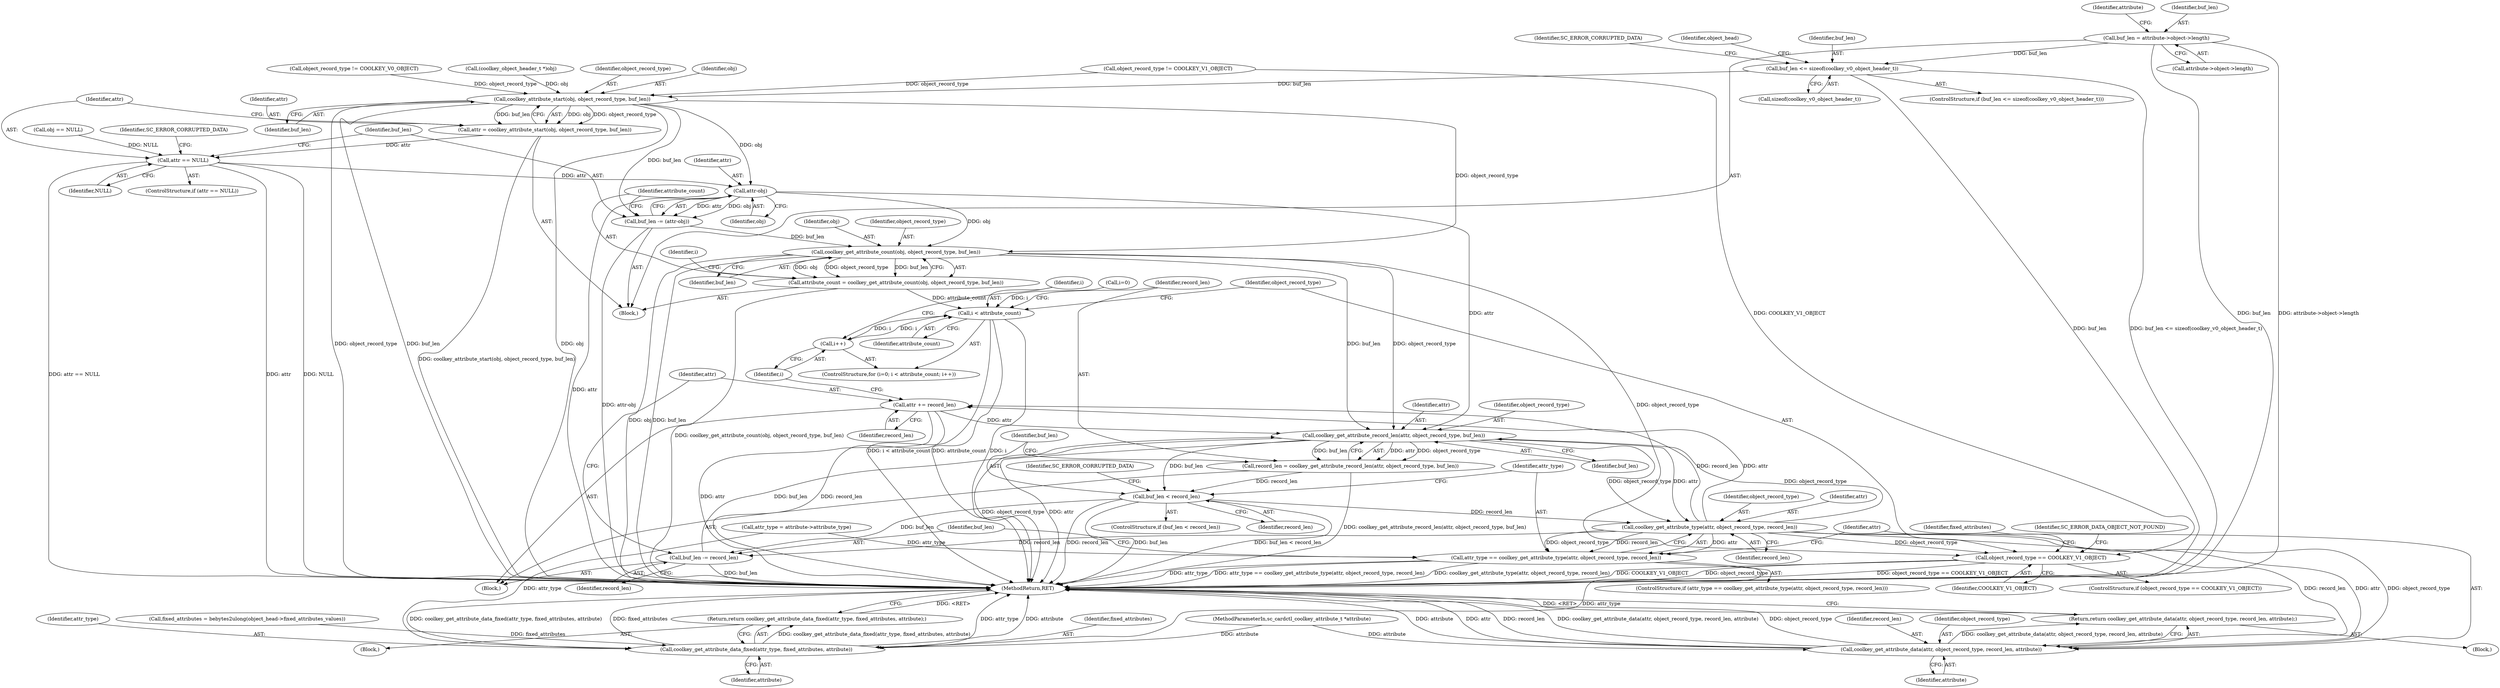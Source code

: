 digraph "1_OpenSC_8fe377e93b4b56060e5bbfb6f3142ceaeca744fa_4@API" {
"1000196" [label="(Call,buf_len <= sizeof(coolkey_v0_object_header_t))"];
"1000135" [label="(Call,buf_len = attribute->object->length)"];
"1000226" [label="(Call,coolkey_attribute_start(obj, object_record_type, buf_len))"];
"1000224" [label="(Call,attr = coolkey_attribute_start(obj, object_record_type, buf_len))"];
"1000231" [label="(Call,attr == NULL)"];
"1000239" [label="(Call,attr-obj)"];
"1000237" [label="(Call,buf_len -= (attr-obj))"];
"1000244" [label="(Call,coolkey_get_attribute_count(obj, object_record_type, buf_len))"];
"1000242" [label="(Call,attribute_count = coolkey_get_attribute_count(obj, object_record_type, buf_len))"];
"1000252" [label="(Call,i < attribute_count)"];
"1000255" [label="(Call,i++)"];
"1000261" [label="(Call,coolkey_get_attribute_record_len(attr, object_record_type, buf_len))"];
"1000259" [label="(Call,record_len = coolkey_get_attribute_record_len(attr, object_record_type, buf_len))"];
"1000266" [label="(Call,buf_len < record_len)"];
"1000275" [label="(Call,coolkey_get_attribute_type(attr, object_record_type, record_len))"];
"1000273" [label="(Call,attr_type == coolkey_get_attribute_type(attr, object_record_type, record_len))"];
"1000305" [label="(Call,coolkey_get_attribute_data_fixed(attr_type, fixed_attributes, attribute))"];
"1000304" [label="(Return,return coolkey_get_attribute_data_fixed(attr_type, fixed_attributes, attribute);)"];
"1000281" [label="(Call,coolkey_get_attribute_data(attr, object_record_type, record_len, attribute))"];
"1000280" [label="(Return,return coolkey_get_attribute_data(attr, object_record_type, record_len, attribute);)"];
"1000286" [label="(Call,buf_len -= record_len)"];
"1000289" [label="(Call,attr += record_len)"];
"1000293" [label="(Call,object_record_type == COOLKEY_V1_OBJECT)"];
"1000205" [label="(Call,(coolkey_object_header_t *)obj)"];
"1000287" [label="(Identifier,buf_len)"];
"1000195" [label="(ControlStructure,if (buf_len <= sizeof(coolkey_v0_object_header_t)))"];
"1000227" [label="(Identifier,obj)"];
"1000294" [label="(Identifier,object_record_type)"];
"1000293" [label="(Call,object_record_type == COOLKEY_V1_OBJECT)"];
"1000218" [label="(Call,object_record_type != COOLKEY_V0_OBJECT)"];
"1000307" [label="(Identifier,fixed_attributes)"];
"1000259" [label="(Call,record_len = coolkey_get_attribute_record_len(attr, object_record_type, buf_len))"];
"1000284" [label="(Identifier,record_len)"];
"1000240" [label="(Identifier,attr)"];
"1000161" [label="(Call,obj == NULL)"];
"1000276" [label="(Identifier,attr)"];
"1000281" [label="(Call,coolkey_get_attribute_data(attr, object_record_type, record_len, attribute))"];
"1000272" [label="(ControlStructure,if (attr_type == coolkey_get_attribute_type(attr, object_record_type, record_len)))"];
"1000204" [label="(Identifier,object_head)"];
"1000305" [label="(Call,coolkey_get_attribute_data_fixed(attr_type, fixed_attributes, attribute))"];
"1000295" [label="(Identifier,COOLKEY_V1_OBJECT)"];
"1000248" [label="(ControlStructure,for (i=0; i < attribute_count; i++))"];
"1000290" [label="(Identifier,attr)"];
"1000291" [label="(Identifier,record_len)"];
"1000114" [label="(Block,)"];
"1000273" [label="(Call,attr_type == coolkey_get_attribute_type(attr, object_record_type, record_len))"];
"1000147" [label="(Identifier,attribute)"];
"1000254" [label="(Identifier,attribute_count)"];
"1000253" [label="(Identifier,i)"];
"1000236" [label="(Identifier,SC_ERROR_CORRUPTED_DATA)"];
"1000296" [label="(Block,)"];
"1000113" [label="(MethodParameterIn,sc_cardctl_coolkey_attribute_t *attribute)"];
"1000225" [label="(Identifier,attr)"];
"1000299" [label="(Identifier,fixed_attributes)"];
"1000267" [label="(Identifier,buf_len)"];
"1000285" [label="(Identifier,attribute)"];
"1000288" [label="(Identifier,record_len)"];
"1000250" [label="(Identifier,i)"];
"1000232" [label="(Identifier,attr)"];
"1000238" [label="(Identifier,buf_len)"];
"1000255" [label="(Call,i++)"];
"1000197" [label="(Identifier,buf_len)"];
"1000268" [label="(Identifier,record_len)"];
"1000306" [label="(Identifier,attr_type)"];
"1000274" [label="(Identifier,attr_type)"];
"1000280" [label="(Return,return coolkey_get_attribute_data(attr, object_record_type, record_len, attribute);)"];
"1000249" [label="(Call,i=0)"];
"1000298" [label="(Call,fixed_attributes = bebytes2ulong(object_head->fixed_attributes_values))"];
"1000226" [label="(Call,coolkey_attribute_start(obj, object_record_type, buf_len))"];
"1000233" [label="(Identifier,NULL)"];
"1000237" [label="(Call,buf_len -= (attr-obj))"];
"1000277" [label="(Identifier,object_record_type)"];
"1000241" [label="(Identifier,obj)"];
"1000257" [label="(Block,)"];
"1000252" [label="(Call,i < attribute_count)"];
"1000265" [label="(ControlStructure,if (buf_len < record_len))"];
"1000262" [label="(Identifier,attr)"];
"1000244" [label="(Call,coolkey_get_attribute_count(obj, object_record_type, buf_len))"];
"1000243" [label="(Identifier,attribute_count)"];
"1000137" [label="(Call,attribute->object->length)"];
"1000215" [label="(Call,object_record_type != COOLKEY_V1_OBJECT)"];
"1000198" [label="(Call,sizeof(coolkey_v0_object_header_t))"];
"1000231" [label="(Call,attr == NULL)"];
"1000286" [label="(Call,buf_len -= record_len)"];
"1000230" [label="(ControlStructure,if (attr == NULL))"];
"1000279" [label="(Block,)"];
"1000135" [label="(Call,buf_len = attribute->object->length)"];
"1000282" [label="(Identifier,attr)"];
"1000260" [label="(Identifier,record_len)"];
"1000228" [label="(Identifier,object_record_type)"];
"1000246" [label="(Identifier,object_record_type)"];
"1000245" [label="(Identifier,obj)"];
"1000261" [label="(Call,coolkey_get_attribute_record_len(attr, object_record_type, buf_len))"];
"1000275" [label="(Call,coolkey_get_attribute_type(attr, object_record_type, record_len))"];
"1000229" [label="(Identifier,buf_len)"];
"1000256" [label="(Identifier,i)"];
"1000278" [label="(Identifier,record_len)"];
"1000196" [label="(Call,buf_len <= sizeof(coolkey_v0_object_header_t))"];
"1000117" [label="(Call,attr_type = attribute->attribute_type)"];
"1000224" [label="(Call,attr = coolkey_attribute_start(obj, object_record_type, buf_len))"];
"1000271" [label="(Identifier,SC_ERROR_CORRUPTED_DATA)"];
"1000311" [label="(MethodReturn,RET)"];
"1000202" [label="(Identifier,SC_ERROR_CORRUPTED_DATA)"];
"1000239" [label="(Call,attr-obj)"];
"1000308" [label="(Identifier,attribute)"];
"1000242" [label="(Call,attribute_count = coolkey_get_attribute_count(obj, object_record_type, buf_len))"];
"1000289" [label="(Call,attr += record_len)"];
"1000264" [label="(Identifier,buf_len)"];
"1000292" [label="(ControlStructure,if (object_record_type == COOLKEY_V1_OBJECT))"];
"1000310" [label="(Identifier,SC_ERROR_DATA_OBJECT_NOT_FOUND)"];
"1000304" [label="(Return,return coolkey_get_attribute_data_fixed(attr_type, fixed_attributes, attribute);)"];
"1000247" [label="(Identifier,buf_len)"];
"1000266" [label="(Call,buf_len < record_len)"];
"1000283" [label="(Identifier,object_record_type)"];
"1000263" [label="(Identifier,object_record_type)"];
"1000136" [label="(Identifier,buf_len)"];
"1000196" -> "1000195"  [label="AST: "];
"1000196" -> "1000198"  [label="CFG: "];
"1000197" -> "1000196"  [label="AST: "];
"1000198" -> "1000196"  [label="AST: "];
"1000202" -> "1000196"  [label="CFG: "];
"1000204" -> "1000196"  [label="CFG: "];
"1000196" -> "1000311"  [label="DDG: buf_len"];
"1000196" -> "1000311"  [label="DDG: buf_len <= sizeof(coolkey_v0_object_header_t)"];
"1000135" -> "1000196"  [label="DDG: buf_len"];
"1000196" -> "1000226"  [label="DDG: buf_len"];
"1000135" -> "1000114"  [label="AST: "];
"1000135" -> "1000137"  [label="CFG: "];
"1000136" -> "1000135"  [label="AST: "];
"1000137" -> "1000135"  [label="AST: "];
"1000147" -> "1000135"  [label="CFG: "];
"1000135" -> "1000311"  [label="DDG: buf_len"];
"1000135" -> "1000311"  [label="DDG: attribute->object->length"];
"1000226" -> "1000224"  [label="AST: "];
"1000226" -> "1000229"  [label="CFG: "];
"1000227" -> "1000226"  [label="AST: "];
"1000228" -> "1000226"  [label="AST: "];
"1000229" -> "1000226"  [label="AST: "];
"1000224" -> "1000226"  [label="CFG: "];
"1000226" -> "1000311"  [label="DDG: obj"];
"1000226" -> "1000311"  [label="DDG: object_record_type"];
"1000226" -> "1000311"  [label="DDG: buf_len"];
"1000226" -> "1000224"  [label="DDG: obj"];
"1000226" -> "1000224"  [label="DDG: object_record_type"];
"1000226" -> "1000224"  [label="DDG: buf_len"];
"1000205" -> "1000226"  [label="DDG: obj"];
"1000215" -> "1000226"  [label="DDG: object_record_type"];
"1000218" -> "1000226"  [label="DDG: object_record_type"];
"1000226" -> "1000237"  [label="DDG: buf_len"];
"1000226" -> "1000239"  [label="DDG: obj"];
"1000226" -> "1000244"  [label="DDG: object_record_type"];
"1000224" -> "1000114"  [label="AST: "];
"1000225" -> "1000224"  [label="AST: "];
"1000232" -> "1000224"  [label="CFG: "];
"1000224" -> "1000311"  [label="DDG: coolkey_attribute_start(obj, object_record_type, buf_len)"];
"1000224" -> "1000231"  [label="DDG: attr"];
"1000231" -> "1000230"  [label="AST: "];
"1000231" -> "1000233"  [label="CFG: "];
"1000232" -> "1000231"  [label="AST: "];
"1000233" -> "1000231"  [label="AST: "];
"1000236" -> "1000231"  [label="CFG: "];
"1000238" -> "1000231"  [label="CFG: "];
"1000231" -> "1000311"  [label="DDG: NULL"];
"1000231" -> "1000311"  [label="DDG: attr == NULL"];
"1000231" -> "1000311"  [label="DDG: attr"];
"1000161" -> "1000231"  [label="DDG: NULL"];
"1000231" -> "1000239"  [label="DDG: attr"];
"1000239" -> "1000237"  [label="AST: "];
"1000239" -> "1000241"  [label="CFG: "];
"1000240" -> "1000239"  [label="AST: "];
"1000241" -> "1000239"  [label="AST: "];
"1000237" -> "1000239"  [label="CFG: "];
"1000239" -> "1000311"  [label="DDG: attr"];
"1000239" -> "1000237"  [label="DDG: attr"];
"1000239" -> "1000237"  [label="DDG: obj"];
"1000239" -> "1000244"  [label="DDG: obj"];
"1000239" -> "1000261"  [label="DDG: attr"];
"1000237" -> "1000114"  [label="AST: "];
"1000238" -> "1000237"  [label="AST: "];
"1000243" -> "1000237"  [label="CFG: "];
"1000237" -> "1000311"  [label="DDG: attr-obj"];
"1000237" -> "1000244"  [label="DDG: buf_len"];
"1000244" -> "1000242"  [label="AST: "];
"1000244" -> "1000247"  [label="CFG: "];
"1000245" -> "1000244"  [label="AST: "];
"1000246" -> "1000244"  [label="AST: "];
"1000247" -> "1000244"  [label="AST: "];
"1000242" -> "1000244"  [label="CFG: "];
"1000244" -> "1000311"  [label="DDG: obj"];
"1000244" -> "1000311"  [label="DDG: buf_len"];
"1000244" -> "1000242"  [label="DDG: obj"];
"1000244" -> "1000242"  [label="DDG: object_record_type"];
"1000244" -> "1000242"  [label="DDG: buf_len"];
"1000244" -> "1000261"  [label="DDG: object_record_type"];
"1000244" -> "1000261"  [label="DDG: buf_len"];
"1000244" -> "1000293"  [label="DDG: object_record_type"];
"1000242" -> "1000114"  [label="AST: "];
"1000243" -> "1000242"  [label="AST: "];
"1000250" -> "1000242"  [label="CFG: "];
"1000242" -> "1000311"  [label="DDG: coolkey_get_attribute_count(obj, object_record_type, buf_len)"];
"1000242" -> "1000252"  [label="DDG: attribute_count"];
"1000252" -> "1000248"  [label="AST: "];
"1000252" -> "1000254"  [label="CFG: "];
"1000253" -> "1000252"  [label="AST: "];
"1000254" -> "1000252"  [label="AST: "];
"1000260" -> "1000252"  [label="CFG: "];
"1000294" -> "1000252"  [label="CFG: "];
"1000252" -> "1000311"  [label="DDG: i"];
"1000252" -> "1000311"  [label="DDG: attribute_count"];
"1000252" -> "1000311"  [label="DDG: i < attribute_count"];
"1000249" -> "1000252"  [label="DDG: i"];
"1000255" -> "1000252"  [label="DDG: i"];
"1000252" -> "1000255"  [label="DDG: i"];
"1000255" -> "1000248"  [label="AST: "];
"1000255" -> "1000256"  [label="CFG: "];
"1000256" -> "1000255"  [label="AST: "];
"1000253" -> "1000255"  [label="CFG: "];
"1000261" -> "1000259"  [label="AST: "];
"1000261" -> "1000264"  [label="CFG: "];
"1000262" -> "1000261"  [label="AST: "];
"1000263" -> "1000261"  [label="AST: "];
"1000264" -> "1000261"  [label="AST: "];
"1000259" -> "1000261"  [label="CFG: "];
"1000261" -> "1000311"  [label="DDG: attr"];
"1000261" -> "1000311"  [label="DDG: object_record_type"];
"1000261" -> "1000259"  [label="DDG: attr"];
"1000261" -> "1000259"  [label="DDG: object_record_type"];
"1000261" -> "1000259"  [label="DDG: buf_len"];
"1000289" -> "1000261"  [label="DDG: attr"];
"1000275" -> "1000261"  [label="DDG: object_record_type"];
"1000286" -> "1000261"  [label="DDG: buf_len"];
"1000261" -> "1000266"  [label="DDG: buf_len"];
"1000261" -> "1000275"  [label="DDG: attr"];
"1000261" -> "1000275"  [label="DDG: object_record_type"];
"1000259" -> "1000257"  [label="AST: "];
"1000260" -> "1000259"  [label="AST: "];
"1000267" -> "1000259"  [label="CFG: "];
"1000259" -> "1000311"  [label="DDG: coolkey_get_attribute_record_len(attr, object_record_type, buf_len)"];
"1000259" -> "1000266"  [label="DDG: record_len"];
"1000266" -> "1000265"  [label="AST: "];
"1000266" -> "1000268"  [label="CFG: "];
"1000267" -> "1000266"  [label="AST: "];
"1000268" -> "1000266"  [label="AST: "];
"1000271" -> "1000266"  [label="CFG: "];
"1000274" -> "1000266"  [label="CFG: "];
"1000266" -> "1000311"  [label="DDG: record_len"];
"1000266" -> "1000311"  [label="DDG: buf_len"];
"1000266" -> "1000311"  [label="DDG: buf_len < record_len"];
"1000266" -> "1000275"  [label="DDG: record_len"];
"1000266" -> "1000286"  [label="DDG: buf_len"];
"1000275" -> "1000273"  [label="AST: "];
"1000275" -> "1000278"  [label="CFG: "];
"1000276" -> "1000275"  [label="AST: "];
"1000277" -> "1000275"  [label="AST: "];
"1000278" -> "1000275"  [label="AST: "];
"1000273" -> "1000275"  [label="CFG: "];
"1000275" -> "1000273"  [label="DDG: attr"];
"1000275" -> "1000273"  [label="DDG: object_record_type"];
"1000275" -> "1000273"  [label="DDG: record_len"];
"1000275" -> "1000281"  [label="DDG: attr"];
"1000275" -> "1000281"  [label="DDG: object_record_type"];
"1000275" -> "1000281"  [label="DDG: record_len"];
"1000275" -> "1000286"  [label="DDG: record_len"];
"1000275" -> "1000289"  [label="DDG: record_len"];
"1000275" -> "1000289"  [label="DDG: attr"];
"1000275" -> "1000293"  [label="DDG: object_record_type"];
"1000273" -> "1000272"  [label="AST: "];
"1000274" -> "1000273"  [label="AST: "];
"1000282" -> "1000273"  [label="CFG: "];
"1000287" -> "1000273"  [label="CFG: "];
"1000273" -> "1000311"  [label="DDG: coolkey_get_attribute_type(attr, object_record_type, record_len)"];
"1000273" -> "1000311"  [label="DDG: attr_type"];
"1000273" -> "1000311"  [label="DDG: attr_type == coolkey_get_attribute_type(attr, object_record_type, record_len)"];
"1000117" -> "1000273"  [label="DDG: attr_type"];
"1000273" -> "1000305"  [label="DDG: attr_type"];
"1000305" -> "1000304"  [label="AST: "];
"1000305" -> "1000308"  [label="CFG: "];
"1000306" -> "1000305"  [label="AST: "];
"1000307" -> "1000305"  [label="AST: "];
"1000308" -> "1000305"  [label="AST: "];
"1000304" -> "1000305"  [label="CFG: "];
"1000305" -> "1000311"  [label="DDG: coolkey_get_attribute_data_fixed(attr_type, fixed_attributes, attribute)"];
"1000305" -> "1000311"  [label="DDG: fixed_attributes"];
"1000305" -> "1000311"  [label="DDG: attr_type"];
"1000305" -> "1000311"  [label="DDG: attribute"];
"1000305" -> "1000304"  [label="DDG: coolkey_get_attribute_data_fixed(attr_type, fixed_attributes, attribute)"];
"1000117" -> "1000305"  [label="DDG: attr_type"];
"1000298" -> "1000305"  [label="DDG: fixed_attributes"];
"1000113" -> "1000305"  [label="DDG: attribute"];
"1000304" -> "1000296"  [label="AST: "];
"1000311" -> "1000304"  [label="CFG: "];
"1000304" -> "1000311"  [label="DDG: <RET>"];
"1000281" -> "1000280"  [label="AST: "];
"1000281" -> "1000285"  [label="CFG: "];
"1000282" -> "1000281"  [label="AST: "];
"1000283" -> "1000281"  [label="AST: "];
"1000284" -> "1000281"  [label="AST: "];
"1000285" -> "1000281"  [label="AST: "];
"1000280" -> "1000281"  [label="CFG: "];
"1000281" -> "1000311"  [label="DDG: attribute"];
"1000281" -> "1000311"  [label="DDG: attr"];
"1000281" -> "1000311"  [label="DDG: record_len"];
"1000281" -> "1000311"  [label="DDG: coolkey_get_attribute_data(attr, object_record_type, record_len, attribute)"];
"1000281" -> "1000311"  [label="DDG: object_record_type"];
"1000281" -> "1000280"  [label="DDG: coolkey_get_attribute_data(attr, object_record_type, record_len, attribute)"];
"1000113" -> "1000281"  [label="DDG: attribute"];
"1000280" -> "1000279"  [label="AST: "];
"1000311" -> "1000280"  [label="CFG: "];
"1000280" -> "1000311"  [label="DDG: <RET>"];
"1000286" -> "1000257"  [label="AST: "];
"1000286" -> "1000288"  [label="CFG: "];
"1000287" -> "1000286"  [label="AST: "];
"1000288" -> "1000286"  [label="AST: "];
"1000290" -> "1000286"  [label="CFG: "];
"1000286" -> "1000311"  [label="DDG: buf_len"];
"1000289" -> "1000257"  [label="AST: "];
"1000289" -> "1000291"  [label="CFG: "];
"1000290" -> "1000289"  [label="AST: "];
"1000291" -> "1000289"  [label="AST: "];
"1000256" -> "1000289"  [label="CFG: "];
"1000289" -> "1000311"  [label="DDG: record_len"];
"1000289" -> "1000311"  [label="DDG: attr"];
"1000293" -> "1000292"  [label="AST: "];
"1000293" -> "1000295"  [label="CFG: "];
"1000294" -> "1000293"  [label="AST: "];
"1000295" -> "1000293"  [label="AST: "];
"1000299" -> "1000293"  [label="CFG: "];
"1000310" -> "1000293"  [label="CFG: "];
"1000293" -> "1000311"  [label="DDG: object_record_type"];
"1000293" -> "1000311"  [label="DDG: object_record_type == COOLKEY_V1_OBJECT"];
"1000293" -> "1000311"  [label="DDG: COOLKEY_V1_OBJECT"];
"1000215" -> "1000293"  [label="DDG: COOLKEY_V1_OBJECT"];
}
